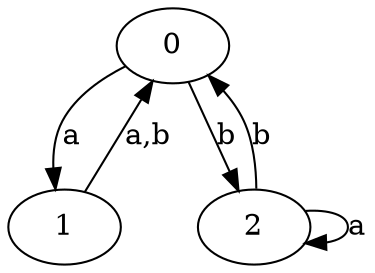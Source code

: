 digraph G {
 0 -> 1 [label="a"];
 0 -> 2 [label="b"];
 1 -> 0 [label="a,b"];
 2 -> 0 [label="b"];
 2 -> 2 [label="a"];
 0 [label="0"];
 1 [label="1"];
 2 [label="2"];
}